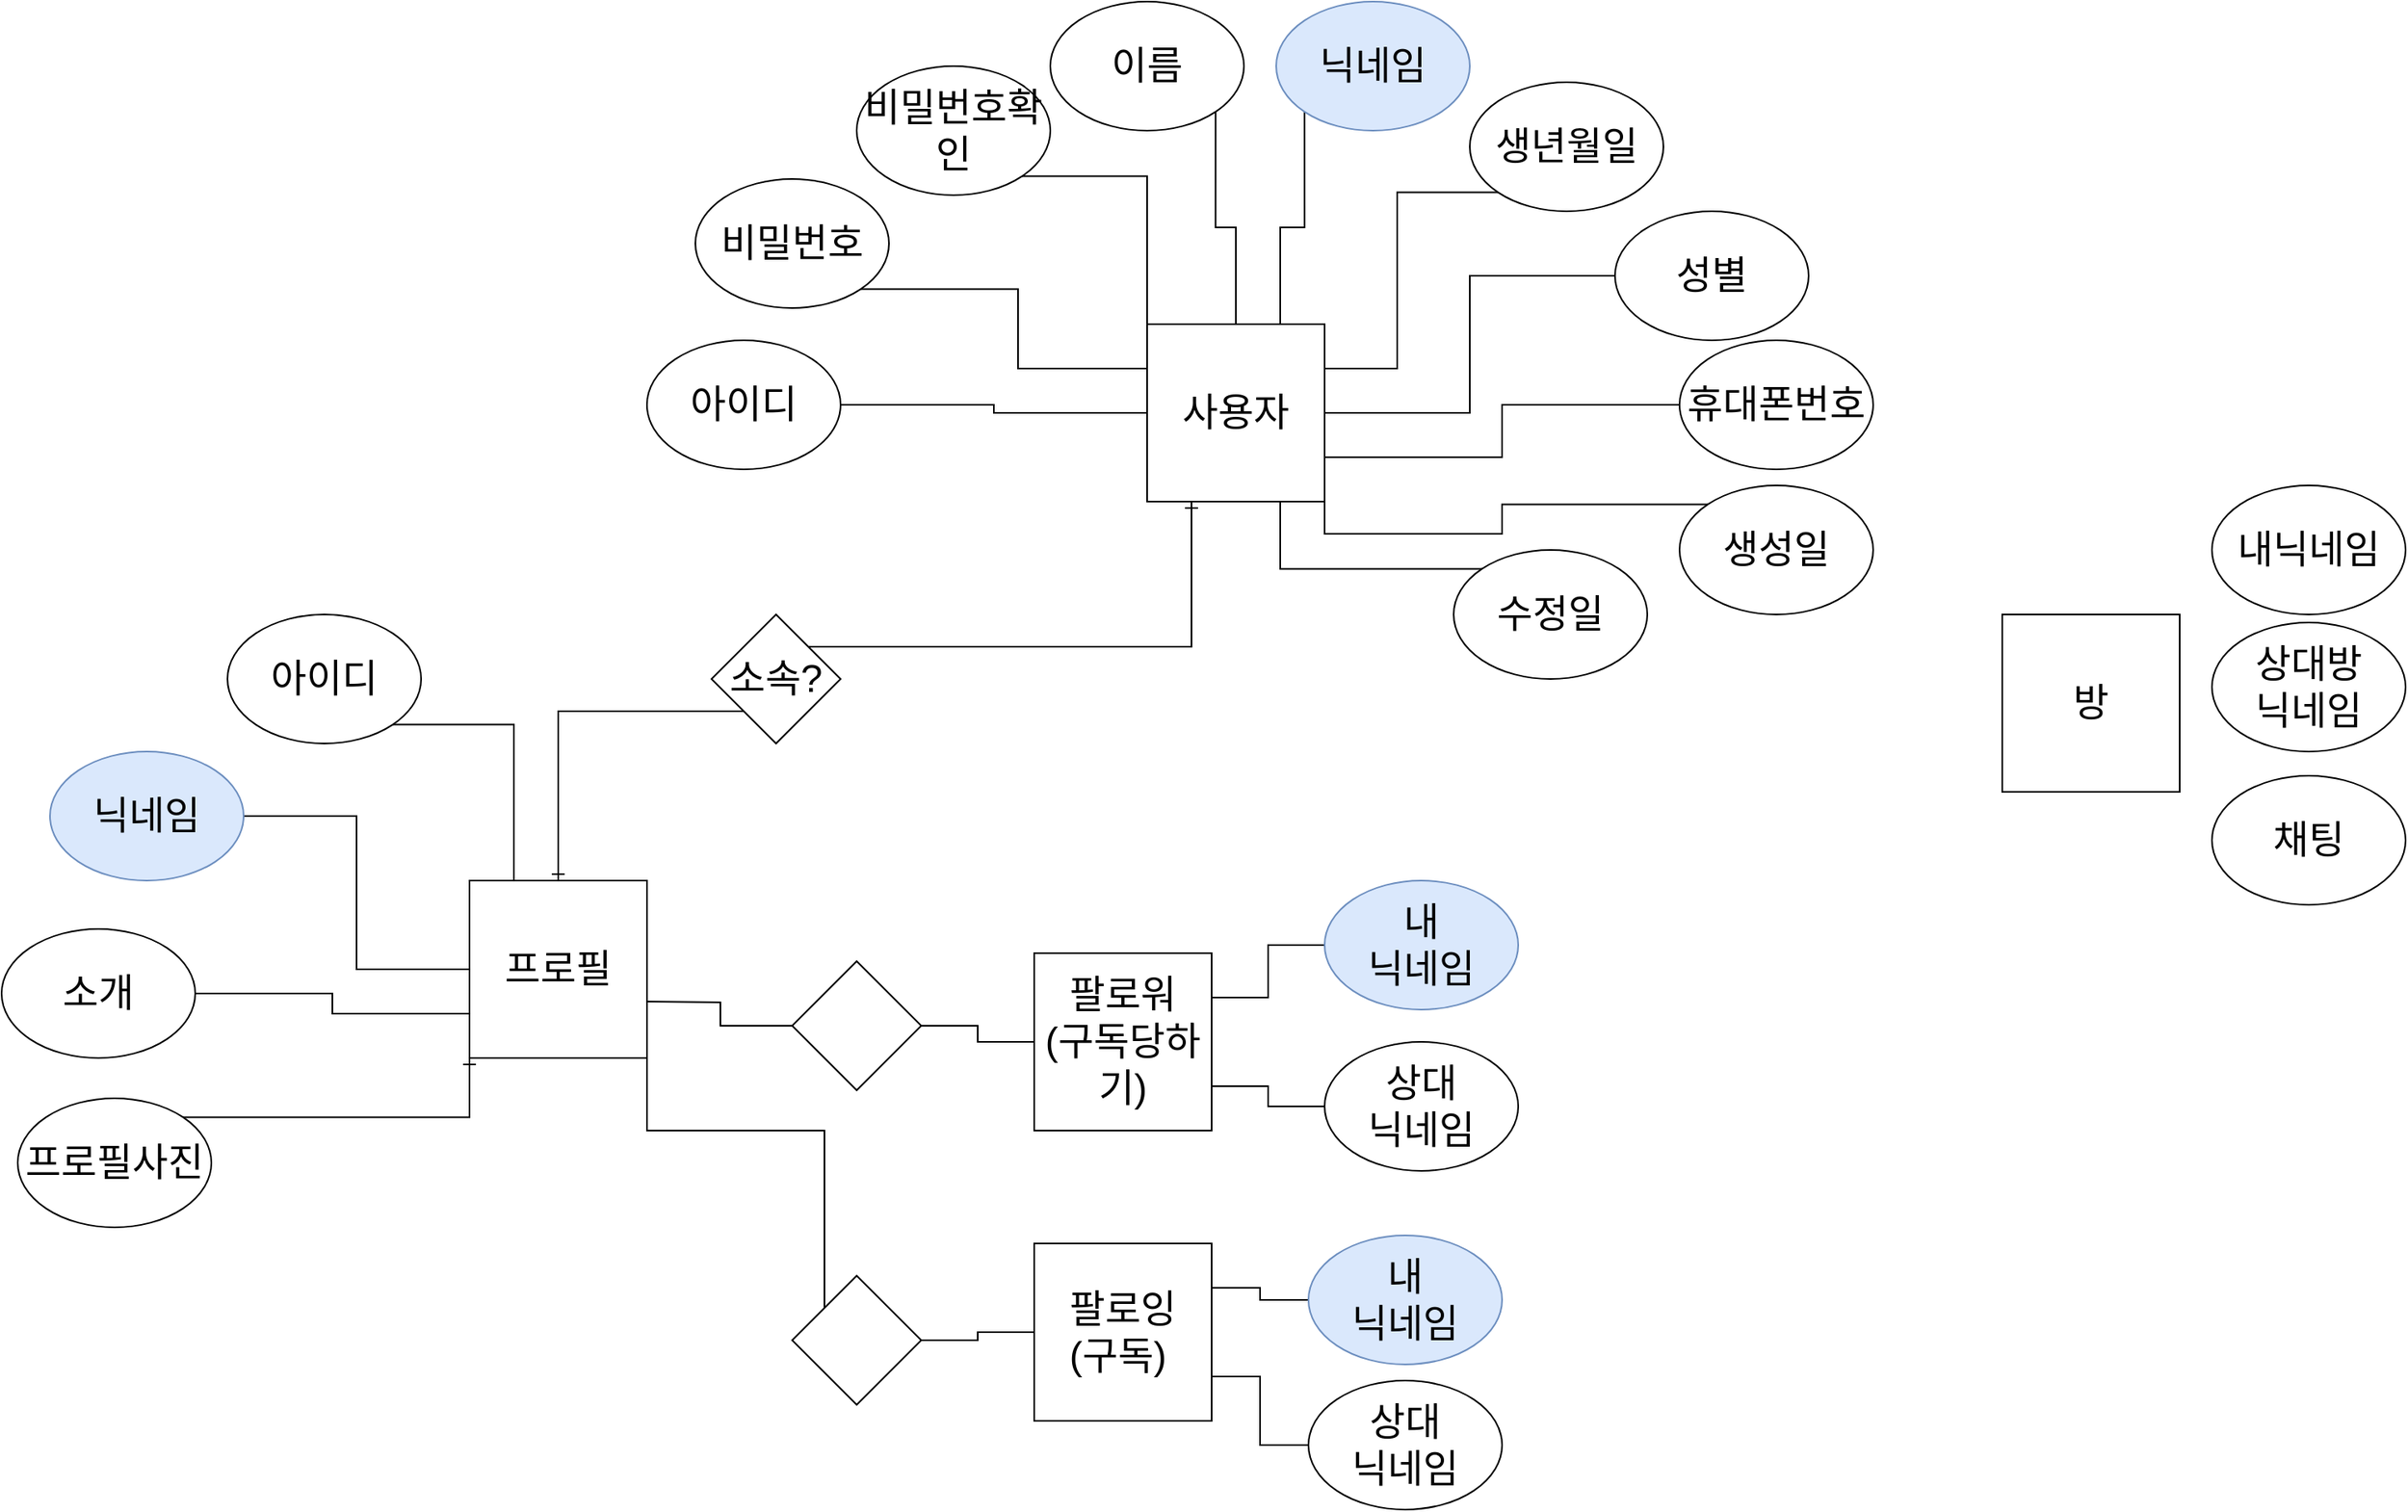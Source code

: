 <mxfile version="14.7.10" type="github">
  <diagram id="8QRSH-10Up09Y32x3_zO" name="Page-1">
    <mxGraphModel dx="2782" dy="1090" grid="1" gridSize="10" guides="1" tooltips="1" connect="1" arrows="1" fold="1" page="1" pageScale="1" pageWidth="827" pageHeight="1169" math="0" shadow="0">
      <root>
        <mxCell id="0" />
        <mxCell id="1" parent="0" />
        <mxCell id="Na6LBBD7Vsr4LCsbZq8r-1" value="&lt;span style=&quot;font-size: 24px&quot;&gt;사용자&lt;/span&gt;" style="whiteSpace=wrap;html=1;aspect=fixed;" parent="1" vertex="1">
          <mxGeometry x="-60" y="250" width="110" height="110" as="geometry" />
        </mxCell>
        <mxCell id="Na6LBBD7Vsr4LCsbZq8r-13" style="edgeStyle=orthogonalEdgeStyle;rounded=0;orthogonalLoop=1;jettySize=auto;html=1;exitX=1;exitY=0.5;exitDx=0;exitDy=0;endArrow=none;endFill=0;" parent="1" source="Na6LBBD7Vsr4LCsbZq8r-2" target="Na6LBBD7Vsr4LCsbZq8r-1" edge="1">
          <mxGeometry relative="1" as="geometry" />
        </mxCell>
        <mxCell id="Na6LBBD7Vsr4LCsbZq8r-2" value="&lt;font style=&quot;font-size: 24px&quot;&gt;아이디&lt;/font&gt;" style="ellipse;whiteSpace=wrap;html=1;" parent="1" vertex="1">
          <mxGeometry x="-370" y="260" width="120" height="80" as="geometry" />
        </mxCell>
        <mxCell id="Na6LBBD7Vsr4LCsbZq8r-15" style="edgeStyle=orthogonalEdgeStyle;rounded=0;orthogonalLoop=1;jettySize=auto;html=1;exitX=1;exitY=1;exitDx=0;exitDy=0;entryX=0;entryY=0;entryDx=0;entryDy=0;endArrow=none;endFill=0;" parent="1" source="Na6LBBD7Vsr4LCsbZq8r-4" target="Na6LBBD7Vsr4LCsbZq8r-1" edge="1">
          <mxGeometry relative="1" as="geometry" />
        </mxCell>
        <mxCell id="Na6LBBD7Vsr4LCsbZq8r-4" value="&lt;font style=&quot;font-size: 24px&quot;&gt;비밀번호확인&lt;/font&gt;" style="ellipse;whiteSpace=wrap;html=1;" parent="1" vertex="1">
          <mxGeometry x="-240" y="90" width="120" height="80" as="geometry" />
        </mxCell>
        <mxCell id="Na6LBBD7Vsr4LCsbZq8r-14" style="edgeStyle=orthogonalEdgeStyle;rounded=0;orthogonalLoop=1;jettySize=auto;html=1;exitX=1;exitY=1;exitDx=0;exitDy=0;entryX=0;entryY=0.25;entryDx=0;entryDy=0;endArrow=none;endFill=0;" parent="1" source="Na6LBBD7Vsr4LCsbZq8r-5" target="Na6LBBD7Vsr4LCsbZq8r-1" edge="1">
          <mxGeometry relative="1" as="geometry" />
        </mxCell>
        <mxCell id="Na6LBBD7Vsr4LCsbZq8r-5" value="&lt;font style=&quot;font-size: 24px&quot;&gt;비밀번호&lt;/font&gt;" style="ellipse;whiteSpace=wrap;html=1;" parent="1" vertex="1">
          <mxGeometry x="-340" y="160" width="120" height="80" as="geometry" />
        </mxCell>
        <mxCell id="Na6LBBD7Vsr4LCsbZq8r-16" style="edgeStyle=orthogonalEdgeStyle;rounded=0;orthogonalLoop=1;jettySize=auto;html=1;exitX=1;exitY=1;exitDx=0;exitDy=0;endArrow=none;endFill=0;" parent="1" source="Na6LBBD7Vsr4LCsbZq8r-6" target="Na6LBBD7Vsr4LCsbZq8r-1" edge="1">
          <mxGeometry relative="1" as="geometry" />
        </mxCell>
        <mxCell id="Na6LBBD7Vsr4LCsbZq8r-6" value="&lt;font style=&quot;font-size: 24px&quot;&gt;이름&lt;/font&gt;" style="ellipse;whiteSpace=wrap;html=1;" parent="1" vertex="1">
          <mxGeometry x="-120" y="50" width="120" height="80" as="geometry" />
        </mxCell>
        <mxCell id="Na6LBBD7Vsr4LCsbZq8r-17" style="edgeStyle=orthogonalEdgeStyle;rounded=0;orthogonalLoop=1;jettySize=auto;html=1;exitX=0;exitY=1;exitDx=0;exitDy=0;entryX=0.75;entryY=0;entryDx=0;entryDy=0;endArrow=none;endFill=0;" parent="1" source="Na6LBBD7Vsr4LCsbZq8r-7" target="Na6LBBD7Vsr4LCsbZq8r-1" edge="1">
          <mxGeometry relative="1" as="geometry" />
        </mxCell>
        <mxCell id="Na6LBBD7Vsr4LCsbZq8r-7" value="&lt;font style=&quot;font-size: 24px&quot;&gt;닉네임&lt;/font&gt;" style="ellipse;whiteSpace=wrap;html=1;fillColor=#dae8fc;strokeColor=#6c8ebf;" parent="1" vertex="1">
          <mxGeometry x="20" y="50" width="120" height="80" as="geometry" />
        </mxCell>
        <mxCell id="Na6LBBD7Vsr4LCsbZq8r-18" style="edgeStyle=orthogonalEdgeStyle;rounded=0;orthogonalLoop=1;jettySize=auto;html=1;exitX=0;exitY=1;exitDx=0;exitDy=0;entryX=1;entryY=0.25;entryDx=0;entryDy=0;endArrow=none;endFill=0;" parent="1" source="Na6LBBD7Vsr4LCsbZq8r-8" target="Na6LBBD7Vsr4LCsbZq8r-1" edge="1">
          <mxGeometry relative="1" as="geometry" />
        </mxCell>
        <mxCell id="Na6LBBD7Vsr4LCsbZq8r-8" value="&lt;font style=&quot;font-size: 24px&quot;&gt;생년월일&lt;/font&gt;" style="ellipse;whiteSpace=wrap;html=1;" parent="1" vertex="1">
          <mxGeometry x="140" y="100" width="120" height="80" as="geometry" />
        </mxCell>
        <mxCell id="Na6LBBD7Vsr4LCsbZq8r-19" style="edgeStyle=orthogonalEdgeStyle;rounded=0;orthogonalLoop=1;jettySize=auto;html=1;exitX=0;exitY=0.5;exitDx=0;exitDy=0;entryX=1;entryY=0.5;entryDx=0;entryDy=0;endArrow=none;endFill=0;" parent="1" source="Na6LBBD7Vsr4LCsbZq8r-9" target="Na6LBBD7Vsr4LCsbZq8r-1" edge="1">
          <mxGeometry relative="1" as="geometry" />
        </mxCell>
        <mxCell id="Na6LBBD7Vsr4LCsbZq8r-9" value="&lt;font style=&quot;font-size: 24px&quot;&gt;성별&lt;/font&gt;" style="ellipse;whiteSpace=wrap;html=1;" parent="1" vertex="1">
          <mxGeometry x="230" y="180" width="120" height="80" as="geometry" />
        </mxCell>
        <mxCell id="Na6LBBD7Vsr4LCsbZq8r-20" style="edgeStyle=orthogonalEdgeStyle;rounded=0;orthogonalLoop=1;jettySize=auto;html=1;exitX=0;exitY=0.5;exitDx=0;exitDy=0;entryX=1;entryY=0.75;entryDx=0;entryDy=0;endArrow=none;endFill=0;" parent="1" source="Na6LBBD7Vsr4LCsbZq8r-12" target="Na6LBBD7Vsr4LCsbZq8r-1" edge="1">
          <mxGeometry relative="1" as="geometry" />
        </mxCell>
        <mxCell id="Na6LBBD7Vsr4LCsbZq8r-12" value="&lt;span style=&quot;font-size: 24px&quot;&gt;휴대폰번호&lt;/span&gt;" style="ellipse;whiteSpace=wrap;html=1;" parent="1" vertex="1">
          <mxGeometry x="270" y="260" width="120" height="80" as="geometry" />
        </mxCell>
        <mxCell id="Na6LBBD7Vsr4LCsbZq8r-21" value="&lt;span style=&quot;font-size: 24px&quot;&gt;프로필&lt;br&gt;&lt;/span&gt;" style="whiteSpace=wrap;html=1;aspect=fixed;" parent="1" vertex="1">
          <mxGeometry x="-480" y="595" width="110" height="110" as="geometry" />
        </mxCell>
        <mxCell id="Na6LBBD7Vsr4LCsbZq8r-25" style="edgeStyle=orthogonalEdgeStyle;rounded=0;orthogonalLoop=1;jettySize=auto;html=1;exitX=1;exitY=0.5;exitDx=0;exitDy=0;endArrow=none;endFill=0;" parent="1" source="Na6LBBD7Vsr4LCsbZq8r-22" target="Na6LBBD7Vsr4LCsbZq8r-21" edge="1">
          <mxGeometry relative="1" as="geometry" />
        </mxCell>
        <mxCell id="Na6LBBD7Vsr4LCsbZq8r-22" value="&lt;font style=&quot;font-size: 24px&quot;&gt;닉네임&lt;/font&gt;" style="ellipse;whiteSpace=wrap;html=1;fillColor=#dae8fc;strokeColor=#6c8ebf;" parent="1" vertex="1">
          <mxGeometry x="-740" y="515" width="120" height="80" as="geometry" />
        </mxCell>
        <mxCell id="Na6LBBD7Vsr4LCsbZq8r-74" style="edgeStyle=orthogonalEdgeStyle;rounded=0;orthogonalLoop=1;jettySize=auto;html=1;exitX=1;exitY=0.5;exitDx=0;exitDy=0;entryX=0;entryY=0.75;entryDx=0;entryDy=0;endArrow=none;endFill=0;" parent="1" source="Na6LBBD7Vsr4LCsbZq8r-24" target="Na6LBBD7Vsr4LCsbZq8r-21" edge="1">
          <mxGeometry relative="1" as="geometry" />
        </mxCell>
        <mxCell id="Na6LBBD7Vsr4LCsbZq8r-24" value="&lt;font style=&quot;font-size: 24px&quot;&gt;소개&lt;/font&gt;" style="ellipse;whiteSpace=wrap;html=1;" parent="1" vertex="1">
          <mxGeometry x="-770" y="625" width="120" height="80" as="geometry" />
        </mxCell>
        <mxCell id="Na6LBBD7Vsr4LCsbZq8r-31" style="edgeStyle=orthogonalEdgeStyle;rounded=0;orthogonalLoop=1;jettySize=auto;html=1;exitX=1;exitY=0;exitDx=0;exitDy=0;entryX=0.25;entryY=1;entryDx=0;entryDy=0;endArrow=ERone;endFill=0;" parent="1" source="Na6LBBD7Vsr4LCsbZq8r-30" target="Na6LBBD7Vsr4LCsbZq8r-1" edge="1">
          <mxGeometry relative="1" as="geometry" />
        </mxCell>
        <mxCell id="Na6LBBD7Vsr4LCsbZq8r-32" style="edgeStyle=orthogonalEdgeStyle;rounded=0;orthogonalLoop=1;jettySize=auto;html=1;exitX=0;exitY=1;exitDx=0;exitDy=0;entryX=0.5;entryY=0;entryDx=0;entryDy=0;endArrow=ERone;endFill=0;" parent="1" source="Na6LBBD7Vsr4LCsbZq8r-30" target="Na6LBBD7Vsr4LCsbZq8r-21" edge="1">
          <mxGeometry relative="1" as="geometry" />
        </mxCell>
        <mxCell id="Na6LBBD7Vsr4LCsbZq8r-30" value="&lt;font style=&quot;font-size: 24px&quot;&gt;소속?&lt;/font&gt;" style="rhombus;whiteSpace=wrap;html=1;" parent="1" vertex="1">
          <mxGeometry x="-330" y="430" width="80" height="80" as="geometry" />
        </mxCell>
        <mxCell id="Na6LBBD7Vsr4LCsbZq8r-107" style="edgeStyle=orthogonalEdgeStyle;rounded=0;orthogonalLoop=1;jettySize=auto;html=1;exitX=1;exitY=0;exitDx=0;exitDy=0;entryX=0;entryY=1;entryDx=0;entryDy=0;endArrow=ERone;endFill=0;" parent="1" source="Na6LBBD7Vsr4LCsbZq8r-40" target="Na6LBBD7Vsr4LCsbZq8r-21" edge="1">
          <mxGeometry relative="1" as="geometry" />
        </mxCell>
        <mxCell id="Na6LBBD7Vsr4LCsbZq8r-40" value="&lt;font style=&quot;font-size: 24px&quot;&gt;프로필사진&lt;/font&gt;" style="ellipse;whiteSpace=wrap;html=1;" parent="1" vertex="1">
          <mxGeometry x="-760" y="730" width="120" height="80" as="geometry" />
        </mxCell>
        <mxCell id="Na6LBBD7Vsr4LCsbZq8r-61" value="&lt;span style=&quot;font-size: 24px&quot;&gt;방&lt;br&gt;&lt;/span&gt;" style="whiteSpace=wrap;html=1;aspect=fixed;" parent="1" vertex="1">
          <mxGeometry x="470" y="430" width="110" height="110" as="geometry" />
        </mxCell>
        <mxCell id="Na6LBBD7Vsr4LCsbZq8r-62" value="&lt;font style=&quot;font-size: 24px&quot;&gt;내닉네임&lt;/font&gt;&lt;span style=&quot;color: rgba(0 , 0 , 0 , 0) ; font-family: monospace ; font-size: 0px&quot;&gt;%3CmxGraphModel%3E%3Croot%3E%3CmxCell%20id%3D%220%22%2F%3E%3CmxCell%20id%3D%221%22%20parent%3D%220%22%2F%3E%3CmxCell%20id%3D%222%22%20value%3D%22%26lt%3Bfont%20style%3D%26quot%3Bfont-size%3A%2024px%26quot%3B%26gt%3B%EC%84%B1%EB%B3%84%26lt%3B%2Ffont%26gt%3B%22%20style%3D%22ellipse%3BwhiteSpace%3Dwrap%3Bhtml%3D1%3B%22%20vertex%3D%221%22%20parent%3D%221%22%3E%3CmxGeometry%20x%3D%22230%22%20y%3D%22180%22%20width%3D%22120%22%20height%3D%2280%22%20as%3D%22geometry%22%2F%3E%3C%2FmxCell%3E%3C%2Froot%3E%3C%2FmxGraphModel%3E&lt;/span&gt;" style="ellipse;whiteSpace=wrap;html=1;" parent="1" vertex="1">
          <mxGeometry x="600" y="350" width="120" height="80" as="geometry" />
        </mxCell>
        <mxCell id="Na6LBBD7Vsr4LCsbZq8r-63" value="&lt;font style=&quot;font-size: 24px&quot;&gt;상대방&lt;br&gt;닉네임&lt;/font&gt;&lt;span style=&quot;color: rgba(0 , 0 , 0 , 0) ; font-family: monospace ; font-size: 0px&quot;&gt;%3CmxGraphModel%3E%3Croot%3E%3CmxCell%20id%3D%220%22%2F%3E%3CmxCell%20id%3D%221%22%20parent%3D%220%22%2F%3E%3CmxCell%20id%3D%222%22%20value%3D%22%26lt%3Bfont%20style%3D%26quot%3Bfont-size%3A%2024px%26quot%3B%26gt%3B%EC%84%B1%EB%B3%84%26lt%3B%2Ffont%26gt%3B%22%20style%3D%22ellipse%3BwhiteSpace%3Dwrap%3Bhtml%3D1%3B%22%20vertex%3D%221%22%20parent%3D%221%22%3E%3CmxGeometry%20x%3D%22230%22%20y%3D%22180%22%20width%3D%22120%22%20height%3D%2280%22%20as%3D%22geometry%22%2F%3E%3C%2FmxCell%3E%3C%2Froot%3E%3C%2FmxGraphModel%3E&lt;/span&gt;" style="ellipse;whiteSpace=wrap;html=1;" parent="1" vertex="1">
          <mxGeometry x="600" y="435" width="120" height="80" as="geometry" />
        </mxCell>
        <mxCell id="Na6LBBD7Vsr4LCsbZq8r-70" value="&lt;span style=&quot;font-size: 24px&quot;&gt;채팅&lt;/span&gt;" style="ellipse;whiteSpace=wrap;html=1;" parent="1" vertex="1">
          <mxGeometry x="600" y="530" width="120" height="80" as="geometry" />
        </mxCell>
        <mxCell id="Na6LBBD7Vsr4LCsbZq8r-73" style="edgeStyle=orthogonalEdgeStyle;rounded=0;orthogonalLoop=1;jettySize=auto;html=1;exitX=1;exitY=1;exitDx=0;exitDy=0;entryX=0.25;entryY=0;entryDx=0;entryDy=0;endArrow=none;endFill=0;" parent="1" source="Na6LBBD7Vsr4LCsbZq8r-72" target="Na6LBBD7Vsr4LCsbZq8r-21" edge="1">
          <mxGeometry relative="1" as="geometry" />
        </mxCell>
        <mxCell id="Na6LBBD7Vsr4LCsbZq8r-72" value="&lt;span style=&quot;font-size: 24px&quot;&gt;아이디&lt;/span&gt;" style="ellipse;whiteSpace=wrap;html=1;" parent="1" vertex="1">
          <mxGeometry x="-630" y="430" width="120" height="80" as="geometry" />
        </mxCell>
        <mxCell id="Na6LBBD7Vsr4LCsbZq8r-84" style="edgeStyle=orthogonalEdgeStyle;rounded=0;orthogonalLoop=1;jettySize=auto;html=1;exitX=1;exitY=0.5;exitDx=0;exitDy=0;entryX=0;entryY=0.5;entryDx=0;entryDy=0;endArrow=none;endFill=0;" parent="1" target="Na6LBBD7Vsr4LCsbZq8r-101" edge="1">
          <mxGeometry relative="1" as="geometry">
            <mxPoint x="-370" y="670" as="sourcePoint" />
          </mxGeometry>
        </mxCell>
        <mxCell id="Na6LBBD7Vsr4LCsbZq8r-85" style="edgeStyle=orthogonalEdgeStyle;rounded=0;orthogonalLoop=1;jettySize=auto;html=1;exitX=0.5;exitY=1;exitDx=0;exitDy=0;entryX=0;entryY=0;entryDx=0;entryDy=0;endArrow=none;endFill=0;" parent="1" target="Na6LBBD7Vsr4LCsbZq8r-103" edge="1" source="Na6LBBD7Vsr4LCsbZq8r-21">
          <mxGeometry relative="1" as="geometry">
            <mxPoint x="-370" y="725" as="sourcePoint" />
            <Array as="points">
              <mxPoint x="-370" y="705" />
              <mxPoint x="-370" y="750" />
              <mxPoint x="-260" y="750" />
            </Array>
          </mxGeometry>
        </mxCell>
        <mxCell id="Na6LBBD7Vsr4LCsbZq8r-86" value="&lt;span style=&quot;font-size: 24px&quot;&gt;팔로워&lt;br&gt;(구독당하기)&lt;br&gt;&lt;/span&gt;" style="whiteSpace=wrap;html=1;aspect=fixed;" parent="1" vertex="1">
          <mxGeometry x="-130" y="640" width="110" height="110" as="geometry" />
        </mxCell>
        <mxCell id="Na6LBBD7Vsr4LCsbZq8r-87" value="&lt;div style=&quot;text-align: left&quot;&gt;&lt;span style=&quot;font-size: 24px&quot;&gt;팔로잉&lt;/span&gt;&lt;/div&gt;&lt;div style=&quot;text-align: left&quot;&gt;&lt;span style=&quot;font-size: 24px&quot;&gt;(구독)&lt;/span&gt;&lt;/div&gt;" style="whiteSpace=wrap;html=1;aspect=fixed;" parent="1" vertex="1">
          <mxGeometry x="-130" y="820" width="110" height="110" as="geometry" />
        </mxCell>
        <mxCell id="Na6LBBD7Vsr4LCsbZq8r-88" style="edgeStyle=orthogonalEdgeStyle;rounded=0;orthogonalLoop=1;jettySize=auto;html=1;exitX=0;exitY=0.5;exitDx=0;exitDy=0;entryX=1;entryY=0.25;entryDx=0;entryDy=0;endArrow=none;endFill=0;" parent="1" source="Na6LBBD7Vsr4LCsbZq8r-89" target="Na6LBBD7Vsr4LCsbZq8r-86" edge="1">
          <mxGeometry relative="1" as="geometry" />
        </mxCell>
        <mxCell id="Na6LBBD7Vsr4LCsbZq8r-89" value="&lt;span style=&quot;font-size: 24px&quot;&gt;내&lt;br&gt;닉네임&lt;/span&gt;" style="ellipse;whiteSpace=wrap;html=1;fillColor=#dae8fc;strokeColor=#6c8ebf;" parent="1" vertex="1">
          <mxGeometry x="50" y="595" width="120" height="80" as="geometry" />
        </mxCell>
        <mxCell id="Na6LBBD7Vsr4LCsbZq8r-90" style="edgeStyle=orthogonalEdgeStyle;rounded=0;orthogonalLoop=1;jettySize=auto;html=1;exitX=0;exitY=0.5;exitDx=0;exitDy=0;entryX=1;entryY=0.75;entryDx=0;entryDy=0;endArrow=none;endFill=0;" parent="1" source="Na6LBBD7Vsr4LCsbZq8r-91" target="Na6LBBD7Vsr4LCsbZq8r-86" edge="1">
          <mxGeometry relative="1" as="geometry" />
        </mxCell>
        <mxCell id="Na6LBBD7Vsr4LCsbZq8r-91" value="&lt;span style=&quot;font-size: 24px&quot;&gt;상대&lt;br&gt;닉네임&lt;/span&gt;" style="ellipse;whiteSpace=wrap;html=1;" parent="1" vertex="1">
          <mxGeometry x="50" y="695" width="120" height="80" as="geometry" />
        </mxCell>
        <mxCell id="Na6LBBD7Vsr4LCsbZq8r-92" style="edgeStyle=orthogonalEdgeStyle;rounded=0;orthogonalLoop=1;jettySize=auto;html=1;exitX=0;exitY=0.5;exitDx=0;exitDy=0;entryX=1;entryY=0.25;entryDx=0;entryDy=0;endArrow=none;endFill=0;" parent="1" source="Na6LBBD7Vsr4LCsbZq8r-93" target="Na6LBBD7Vsr4LCsbZq8r-87" edge="1">
          <mxGeometry relative="1" as="geometry" />
        </mxCell>
        <mxCell id="Na6LBBD7Vsr4LCsbZq8r-93" value="&lt;span style=&quot;font-size: 24px&quot;&gt;내&lt;br&gt;닉네임&lt;/span&gt;" style="ellipse;whiteSpace=wrap;html=1;fillColor=#dae8fc;strokeColor=#6c8ebf;" parent="1" vertex="1">
          <mxGeometry x="40" y="815" width="120" height="80" as="geometry" />
        </mxCell>
        <mxCell id="Na6LBBD7Vsr4LCsbZq8r-94" style="edgeStyle=orthogonalEdgeStyle;rounded=0;orthogonalLoop=1;jettySize=auto;html=1;exitX=0;exitY=0.5;exitDx=0;exitDy=0;entryX=1;entryY=0.75;entryDx=0;entryDy=0;endArrow=none;endFill=0;" parent="1" source="Na6LBBD7Vsr4LCsbZq8r-95" target="Na6LBBD7Vsr4LCsbZq8r-87" edge="1">
          <mxGeometry relative="1" as="geometry" />
        </mxCell>
        <mxCell id="Na6LBBD7Vsr4LCsbZq8r-95" value="&lt;span style=&quot;font-size: 24px&quot;&gt;상대&lt;br&gt;닉네임&lt;/span&gt;" style="ellipse;whiteSpace=wrap;html=1;" parent="1" vertex="1">
          <mxGeometry x="40" y="905" width="120" height="80" as="geometry" />
        </mxCell>
        <mxCell id="Na6LBBD7Vsr4LCsbZq8r-100" style="edgeStyle=orthogonalEdgeStyle;rounded=0;orthogonalLoop=1;jettySize=auto;html=1;exitX=1;exitY=0.5;exitDx=0;exitDy=0;entryX=0;entryY=0.5;entryDx=0;entryDy=0;endArrow=none;endFill=0;" parent="1" source="Na6LBBD7Vsr4LCsbZq8r-101" target="Na6LBBD7Vsr4LCsbZq8r-86" edge="1">
          <mxGeometry relative="1" as="geometry" />
        </mxCell>
        <mxCell id="Na6LBBD7Vsr4LCsbZq8r-101" value="" style="rhombus;whiteSpace=wrap;html=1;" parent="1" vertex="1">
          <mxGeometry x="-280" y="645" width="80" height="80" as="geometry" />
        </mxCell>
        <mxCell id="Na6LBBD7Vsr4LCsbZq8r-102" style="edgeStyle=orthogonalEdgeStyle;rounded=0;orthogonalLoop=1;jettySize=auto;html=1;exitX=1;exitY=0.5;exitDx=0;exitDy=0;entryX=0;entryY=0.5;entryDx=0;entryDy=0;endArrow=none;endFill=0;" parent="1" source="Na6LBBD7Vsr4LCsbZq8r-103" target="Na6LBBD7Vsr4LCsbZq8r-87" edge="1">
          <mxGeometry relative="1" as="geometry" />
        </mxCell>
        <mxCell id="Na6LBBD7Vsr4LCsbZq8r-103" value="" style="rhombus;whiteSpace=wrap;html=1;" parent="1" vertex="1">
          <mxGeometry x="-280" y="840" width="80" height="80" as="geometry" />
        </mxCell>
        <mxCell id="Na6LBBD7Vsr4LCsbZq8r-111" style="edgeStyle=orthogonalEdgeStyle;rounded=0;orthogonalLoop=1;jettySize=auto;html=1;exitX=0;exitY=0;exitDx=0;exitDy=0;entryX=1;entryY=1;entryDx=0;entryDy=0;endArrow=none;endFill=0;" parent="1" source="Na6LBBD7Vsr4LCsbZq8r-105" target="Na6LBBD7Vsr4LCsbZq8r-1" edge="1">
          <mxGeometry relative="1" as="geometry" />
        </mxCell>
        <mxCell id="Na6LBBD7Vsr4LCsbZq8r-105" value="&lt;span style=&quot;font-size: 24px&quot;&gt;생성일&lt;/span&gt;" style="ellipse;whiteSpace=wrap;html=1;" parent="1" vertex="1">
          <mxGeometry x="270" y="350" width="120" height="80" as="geometry" />
        </mxCell>
        <mxCell id="Na6LBBD7Vsr4LCsbZq8r-110" style="edgeStyle=orthogonalEdgeStyle;rounded=0;orthogonalLoop=1;jettySize=auto;html=1;exitX=0;exitY=0;exitDx=0;exitDy=0;entryX=0.75;entryY=1;entryDx=0;entryDy=0;endArrow=none;endFill=0;" parent="1" source="Na6LBBD7Vsr4LCsbZq8r-106" target="Na6LBBD7Vsr4LCsbZq8r-1" edge="1">
          <mxGeometry relative="1" as="geometry" />
        </mxCell>
        <mxCell id="Na6LBBD7Vsr4LCsbZq8r-106" value="&lt;span style=&quot;font-size: 24px&quot;&gt;수정일&lt;/span&gt;" style="ellipse;whiteSpace=wrap;html=1;" parent="1" vertex="1">
          <mxGeometry x="130" y="390" width="120" height="80" as="geometry" />
        </mxCell>
      </root>
    </mxGraphModel>
  </diagram>
</mxfile>
